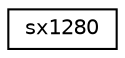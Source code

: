 digraph "Graphical Class Hierarchy"
{
 // LATEX_PDF_SIZE
  edge [fontname="Helvetica",fontsize="10",labelfontname="Helvetica",labelfontsize="10"];
  node [fontname="Helvetica",fontsize="10",shape=record];
  rankdir="LR";
  Node0 [label="sx1280",height=0.2,width=0.4,color="black", fillcolor="white", style="filled",URL="$structsx1280.html",tooltip="Device descriptor for the driver."];
}
